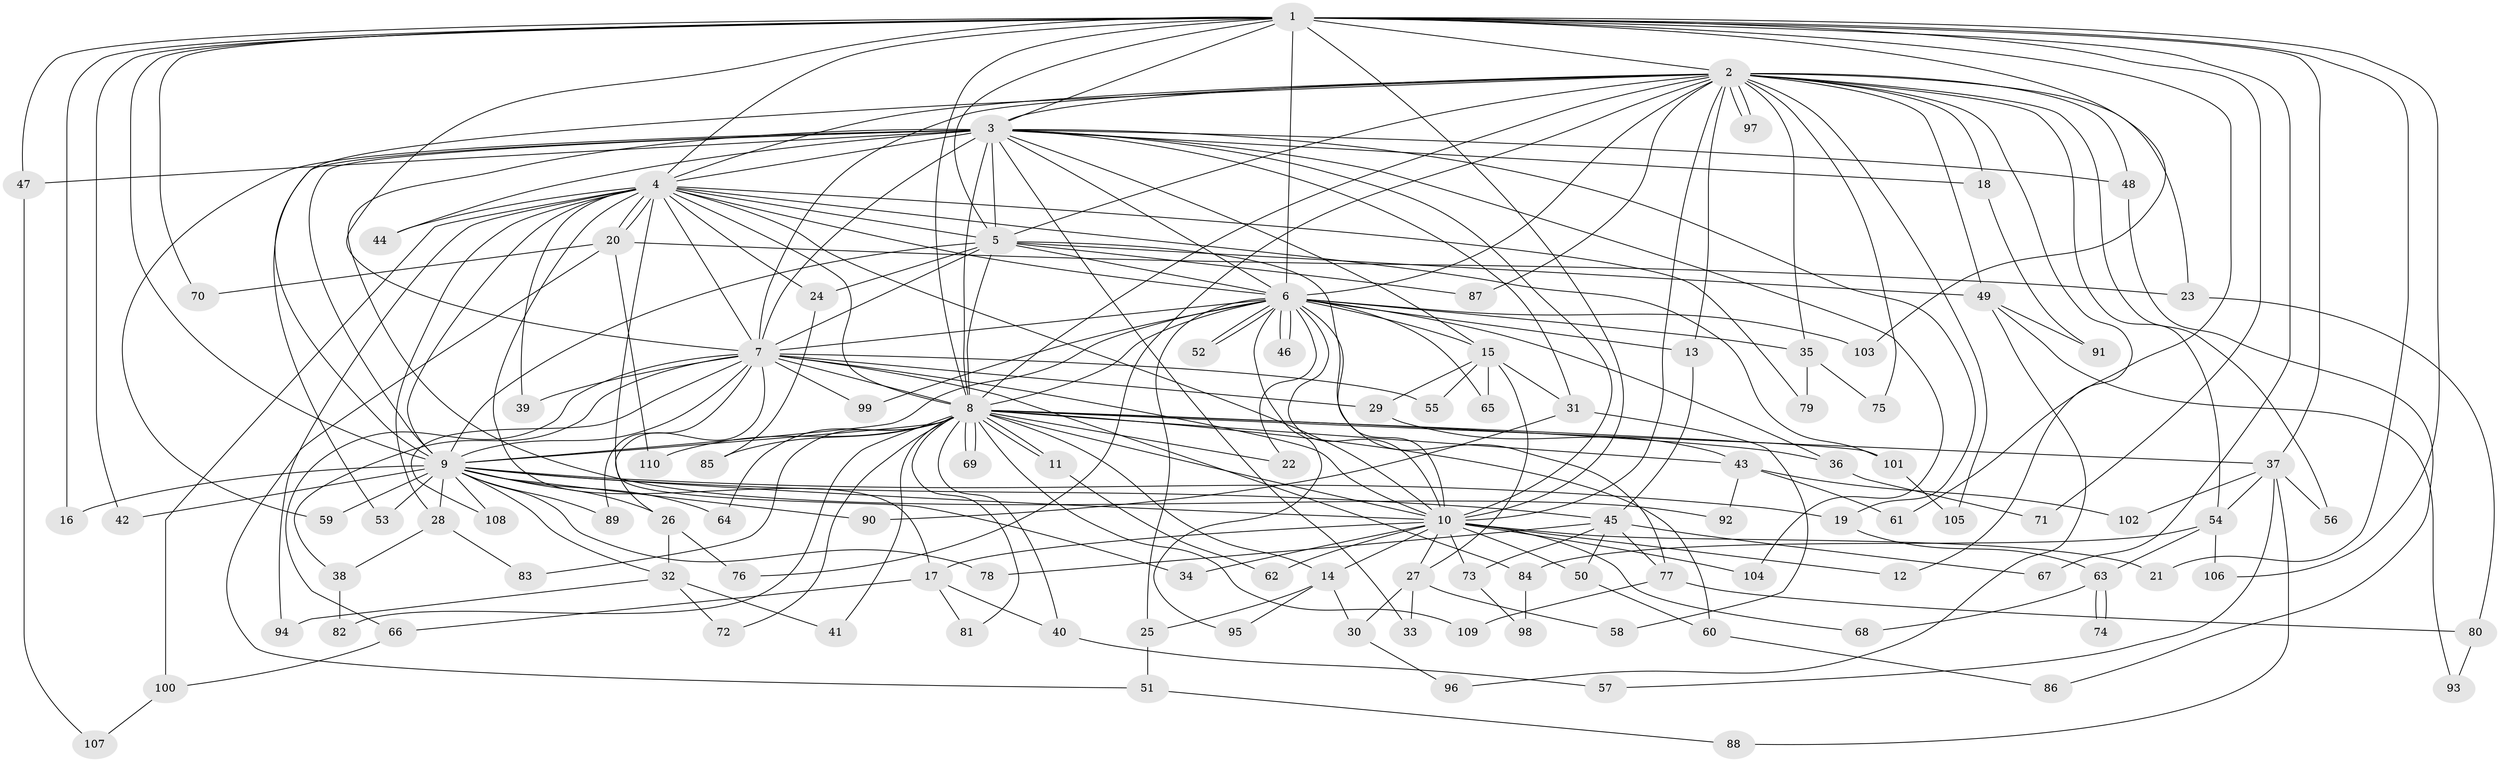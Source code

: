 // Generated by graph-tools (version 1.1) at 2025/49/03/09/25 03:49:38]
// undirected, 110 vertices, 245 edges
graph export_dot {
graph [start="1"]
  node [color=gray90,style=filled];
  1;
  2;
  3;
  4;
  5;
  6;
  7;
  8;
  9;
  10;
  11;
  12;
  13;
  14;
  15;
  16;
  17;
  18;
  19;
  20;
  21;
  22;
  23;
  24;
  25;
  26;
  27;
  28;
  29;
  30;
  31;
  32;
  33;
  34;
  35;
  36;
  37;
  38;
  39;
  40;
  41;
  42;
  43;
  44;
  45;
  46;
  47;
  48;
  49;
  50;
  51;
  52;
  53;
  54;
  55;
  56;
  57;
  58;
  59;
  60;
  61;
  62;
  63;
  64;
  65;
  66;
  67;
  68;
  69;
  70;
  71;
  72;
  73;
  74;
  75;
  76;
  77;
  78;
  79;
  80;
  81;
  82;
  83;
  84;
  85;
  86;
  87;
  88;
  89;
  90;
  91;
  92;
  93;
  94;
  95;
  96;
  97;
  98;
  99;
  100;
  101;
  102;
  103;
  104;
  105;
  106;
  107;
  108;
  109;
  110;
  1 -- 2;
  1 -- 3;
  1 -- 4;
  1 -- 5;
  1 -- 6;
  1 -- 7;
  1 -- 8;
  1 -- 9;
  1 -- 10;
  1 -- 16;
  1 -- 21;
  1 -- 37;
  1 -- 42;
  1 -- 47;
  1 -- 61;
  1 -- 67;
  1 -- 70;
  1 -- 71;
  1 -- 103;
  1 -- 106;
  2 -- 3;
  2 -- 4;
  2 -- 5;
  2 -- 6;
  2 -- 7;
  2 -- 8;
  2 -- 9;
  2 -- 10;
  2 -- 12;
  2 -- 13;
  2 -- 18;
  2 -- 23;
  2 -- 35;
  2 -- 48;
  2 -- 49;
  2 -- 54;
  2 -- 56;
  2 -- 75;
  2 -- 76;
  2 -- 87;
  2 -- 97;
  2 -- 97;
  2 -- 105;
  3 -- 4;
  3 -- 5;
  3 -- 6;
  3 -- 7;
  3 -- 8;
  3 -- 9;
  3 -- 10;
  3 -- 15;
  3 -- 18;
  3 -- 19;
  3 -- 31;
  3 -- 33;
  3 -- 44;
  3 -- 47;
  3 -- 48;
  3 -- 53;
  3 -- 59;
  3 -- 92;
  3 -- 104;
  4 -- 5;
  4 -- 6;
  4 -- 7;
  4 -- 8;
  4 -- 9;
  4 -- 10;
  4 -- 17;
  4 -- 20;
  4 -- 20;
  4 -- 24;
  4 -- 28;
  4 -- 34;
  4 -- 39;
  4 -- 44;
  4 -- 79;
  4 -- 94;
  4 -- 100;
  4 -- 101;
  5 -- 6;
  5 -- 7;
  5 -- 8;
  5 -- 9;
  5 -- 10;
  5 -- 24;
  5 -- 49;
  5 -- 87;
  6 -- 7;
  6 -- 8;
  6 -- 9;
  6 -- 10;
  6 -- 13;
  6 -- 15;
  6 -- 22;
  6 -- 25;
  6 -- 35;
  6 -- 36;
  6 -- 46;
  6 -- 46;
  6 -- 52;
  6 -- 52;
  6 -- 65;
  6 -- 77;
  6 -- 95;
  6 -- 99;
  6 -- 103;
  7 -- 8;
  7 -- 9;
  7 -- 10;
  7 -- 26;
  7 -- 29;
  7 -- 38;
  7 -- 39;
  7 -- 55;
  7 -- 66;
  7 -- 84;
  7 -- 89;
  7 -- 99;
  7 -- 108;
  8 -- 9;
  8 -- 10;
  8 -- 11;
  8 -- 11;
  8 -- 14;
  8 -- 22;
  8 -- 36;
  8 -- 37;
  8 -- 40;
  8 -- 41;
  8 -- 43;
  8 -- 60;
  8 -- 64;
  8 -- 69;
  8 -- 69;
  8 -- 72;
  8 -- 81;
  8 -- 82;
  8 -- 83;
  8 -- 85;
  8 -- 101;
  8 -- 109;
  8 -- 110;
  9 -- 10;
  9 -- 16;
  9 -- 19;
  9 -- 26;
  9 -- 28;
  9 -- 32;
  9 -- 42;
  9 -- 45;
  9 -- 53;
  9 -- 59;
  9 -- 64;
  9 -- 78;
  9 -- 89;
  9 -- 90;
  9 -- 108;
  10 -- 12;
  10 -- 14;
  10 -- 17;
  10 -- 21;
  10 -- 27;
  10 -- 34;
  10 -- 50;
  10 -- 62;
  10 -- 68;
  10 -- 73;
  10 -- 104;
  11 -- 62;
  13 -- 45;
  14 -- 25;
  14 -- 30;
  14 -- 95;
  15 -- 27;
  15 -- 29;
  15 -- 31;
  15 -- 55;
  15 -- 65;
  17 -- 40;
  17 -- 66;
  17 -- 81;
  18 -- 91;
  19 -- 63;
  20 -- 23;
  20 -- 51;
  20 -- 70;
  20 -- 110;
  23 -- 80;
  24 -- 85;
  25 -- 51;
  26 -- 32;
  26 -- 76;
  27 -- 30;
  27 -- 33;
  27 -- 58;
  28 -- 38;
  28 -- 83;
  29 -- 43;
  30 -- 96;
  31 -- 58;
  31 -- 90;
  32 -- 41;
  32 -- 72;
  32 -- 94;
  35 -- 75;
  35 -- 79;
  36 -- 71;
  37 -- 54;
  37 -- 56;
  37 -- 57;
  37 -- 88;
  37 -- 102;
  38 -- 82;
  40 -- 57;
  43 -- 61;
  43 -- 92;
  43 -- 102;
  45 -- 50;
  45 -- 67;
  45 -- 73;
  45 -- 77;
  45 -- 78;
  47 -- 107;
  48 -- 86;
  49 -- 91;
  49 -- 93;
  49 -- 96;
  50 -- 60;
  51 -- 88;
  54 -- 63;
  54 -- 84;
  54 -- 106;
  60 -- 86;
  63 -- 68;
  63 -- 74;
  63 -- 74;
  66 -- 100;
  73 -- 98;
  77 -- 80;
  77 -- 109;
  80 -- 93;
  84 -- 98;
  100 -- 107;
  101 -- 105;
}
